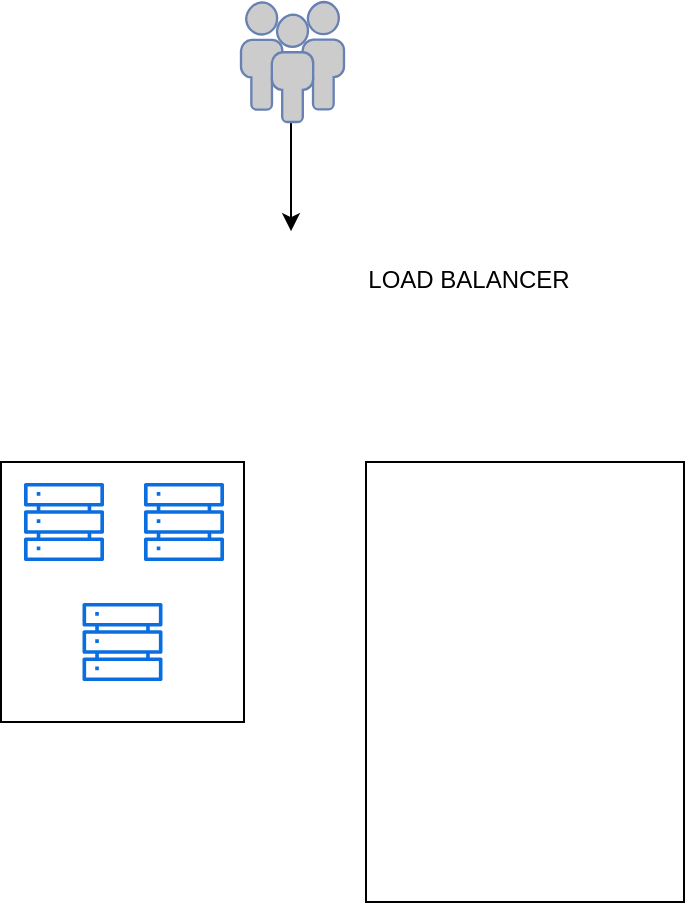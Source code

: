 <mxfile version="24.7.14">
  <diagram name="Page-1" id="QrSy6-IG9_dJB0ElTmmv">
    <mxGraphModel dx="936" dy="511" grid="1" gridSize="10" guides="1" tooltips="1" connect="1" arrows="1" fold="1" page="1" pageScale="1" pageWidth="850" pageHeight="1100" math="0" shadow="0">
      <root>
        <mxCell id="0" />
        <mxCell id="1" parent="0" />
        <mxCell id="FcULWKKp87289iwvlf_I-7" value="" style="edgeStyle=orthogonalEdgeStyle;rounded=0;orthogonalLoop=1;jettySize=auto;html=1;" edge="1" parent="1">
          <mxGeometry relative="1" as="geometry">
            <mxPoint x="403.5" y="150" as="sourcePoint" />
            <mxPoint x="403.5" y="204.569" as="targetPoint" />
          </mxGeometry>
        </mxCell>
        <mxCell id="FcULWKKp87289iwvlf_I-4" value="LOAD BALANCER" style="text;html=1;align=center;verticalAlign=middle;whiteSpace=wrap;rounded=0;" vertex="1" parent="1">
          <mxGeometry x="428.5" y="214" width="126.5" height="30" as="geometry" />
        </mxCell>
        <mxCell id="FcULWKKp87289iwvlf_I-8" value="" style="fontColor=#0066CC;verticalAlign=top;verticalLabelPosition=bottom;labelPosition=center;align=center;html=1;outlineConnect=0;fillColor=#CCCCCC;strokeColor=#6881B3;gradientColor=none;gradientDirection=north;strokeWidth=2;shape=mxgraph.networks.users;" vertex="1" parent="1">
          <mxGeometry x="378.5" y="90" width="51.5" height="60" as="geometry" />
        </mxCell>
        <mxCell id="FcULWKKp87289iwvlf_I-9" value="" style="rounded=0;whiteSpace=wrap;html=1;" vertex="1" parent="1">
          <mxGeometry x="258.5" y="320" width="121.5" height="130" as="geometry" />
        </mxCell>
        <mxCell id="FcULWKKp87289iwvlf_I-91" value="" style="rounded=0;whiteSpace=wrap;html=1;" vertex="1" parent="1">
          <mxGeometry x="441" y="320" width="159" height="220" as="geometry" />
        </mxCell>
        <mxCell id="FcULWKKp87289iwvlf_I-94" value="" style="sketch=0;outlineConnect=0;fontColor=#232F3E;gradientColor=none;fillColor=#0b6ee0;strokeColor=none;dashed=0;verticalLabelPosition=bottom;verticalAlign=top;align=center;html=1;fontSize=12;fontStyle=0;aspect=fixed;pointerEvents=1;shape=mxgraph.aws4.servers;" vertex="1" parent="1">
          <mxGeometry x="270" y="330" width="40" height="40" as="geometry" />
        </mxCell>
        <mxCell id="FcULWKKp87289iwvlf_I-95" value="" style="sketch=0;outlineConnect=0;fontColor=#232F3E;gradientColor=none;fillColor=#0b6ee0;strokeColor=none;dashed=0;verticalLabelPosition=bottom;verticalAlign=top;align=center;html=1;fontSize=12;fontStyle=0;aspect=fixed;pointerEvents=1;shape=mxgraph.aws4.servers;" vertex="1" parent="1">
          <mxGeometry x="299.25" y="390" width="40" height="40" as="geometry" />
        </mxCell>
        <mxCell id="FcULWKKp87289iwvlf_I-96" value="" style="sketch=0;outlineConnect=0;fontColor=#232F3E;gradientColor=none;fillColor=#0b6ee0;strokeColor=none;dashed=0;verticalLabelPosition=bottom;verticalAlign=top;align=center;html=1;fontSize=12;fontStyle=0;aspect=fixed;pointerEvents=1;shape=mxgraph.aws4.servers;" vertex="1" parent="1">
          <mxGeometry x="330" y="330" width="40" height="40" as="geometry" />
        </mxCell>
      </root>
    </mxGraphModel>
  </diagram>
</mxfile>
